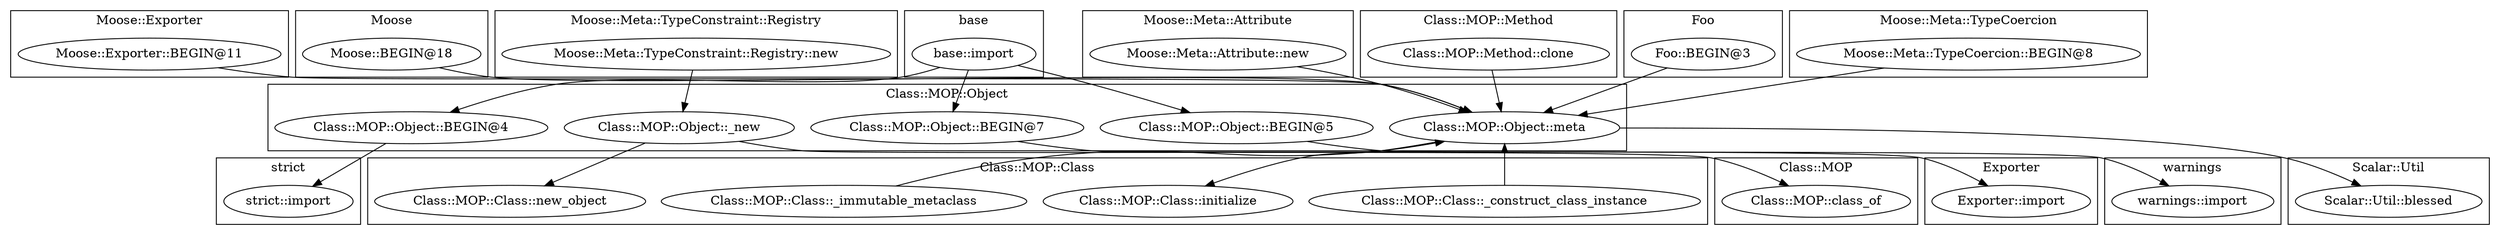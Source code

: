 digraph {
graph [overlap=false]
subgraph cluster_warnings {
	label="warnings";
	"warnings::import";
}
subgraph cluster_Moose_Exporter {
	label="Moose::Exporter";
	"Moose::Exporter::BEGIN@11";
}
subgraph cluster_Moose {
	label="Moose";
	"Moose::BEGIN@18";
}
subgraph cluster_Moose_Meta_TypeConstraint_Registry {
	label="Moose::Meta::TypeConstraint::Registry";
	"Moose::Meta::TypeConstraint::Registry::new";
}
subgraph cluster_Scalar_Util {
	label="Scalar::Util";
	"Scalar::Util::blessed";
}
subgraph cluster_Class_MOP_Object {
	label="Class::MOP::Object";
	"Class::MOP::Object::BEGIN@4";
	"Class::MOP::Object::_new";
	"Class::MOP::Object::BEGIN@7";
	"Class::MOP::Object::BEGIN@5";
	"Class::MOP::Object::meta";
}
subgraph cluster_base {
	label="base";
	"base::import";
}
subgraph cluster_strict {
	label="strict";
	"strict::import";
}
subgraph cluster_Class_MOP_Class {
	label="Class::MOP::Class";
	"Class::MOP::Class::_immutable_metaclass";
	"Class::MOP::Class::_construct_class_instance";
	"Class::MOP::Class::initialize";
	"Class::MOP::Class::new_object";
}
subgraph cluster_Class_MOP {
	label="Class::MOP";
	"Class::MOP::class_of";
}
subgraph cluster_Exporter {
	label="Exporter";
	"Exporter::import";
}
subgraph cluster_Moose_Meta_Attribute {
	label="Moose::Meta::Attribute";
	"Moose::Meta::Attribute::new";
}
subgraph cluster_Class_MOP_Method {
	label="Class::MOP::Method";
	"Class::MOP::Method::clone";
}
subgraph cluster_Foo {
	label="Foo";
	"Foo::BEGIN@3";
}
subgraph cluster_Moose_Meta_TypeCoercion {
	label="Moose::Meta::TypeCoercion";
	"Moose::Meta::TypeCoercion::BEGIN@8";
}
"Moose::Meta::TypeConstraint::Registry::new" -> "Class::MOP::Object::_new";
"base::import" -> "Class::MOP::Object::BEGIN@7";
"Class::MOP::Object::BEGIN@7" -> "Exporter::import";
"Class::MOP::Object::meta" -> "Scalar::Util::blessed";
"Class::MOP::Method::clone" -> "Class::MOP::Object::meta";
"Foo::BEGIN@3" -> "Class::MOP::Object::meta";
"Moose::Exporter::BEGIN@11" -> "Class::MOP::Object::meta";
"Moose::Meta::TypeCoercion::BEGIN@8" -> "Class::MOP::Object::meta";
"Moose::Meta::Attribute::new" -> "Class::MOP::Object::meta";
"Class::MOP::Class::_construct_class_instance" -> "Class::MOP::Object::meta";
"Class::MOP::Class::_immutable_metaclass" -> "Class::MOP::Object::meta";
"Moose::BEGIN@18" -> "Class::MOP::Object::meta";
"Class::MOP::Object::_new" -> "Class::MOP::class_of";
"base::import" -> "Class::MOP::Object::BEGIN@5";
"Class::MOP::Object::BEGIN@5" -> "warnings::import";
"Class::MOP::Object::_new" -> "Class::MOP::Class::new_object";
"base::import" -> "Class::MOP::Object::BEGIN@4";
"Class::MOP::Object::meta" -> "Class::MOP::Class::initialize";
"Class::MOP::Object::BEGIN@4" -> "strict::import";
}
